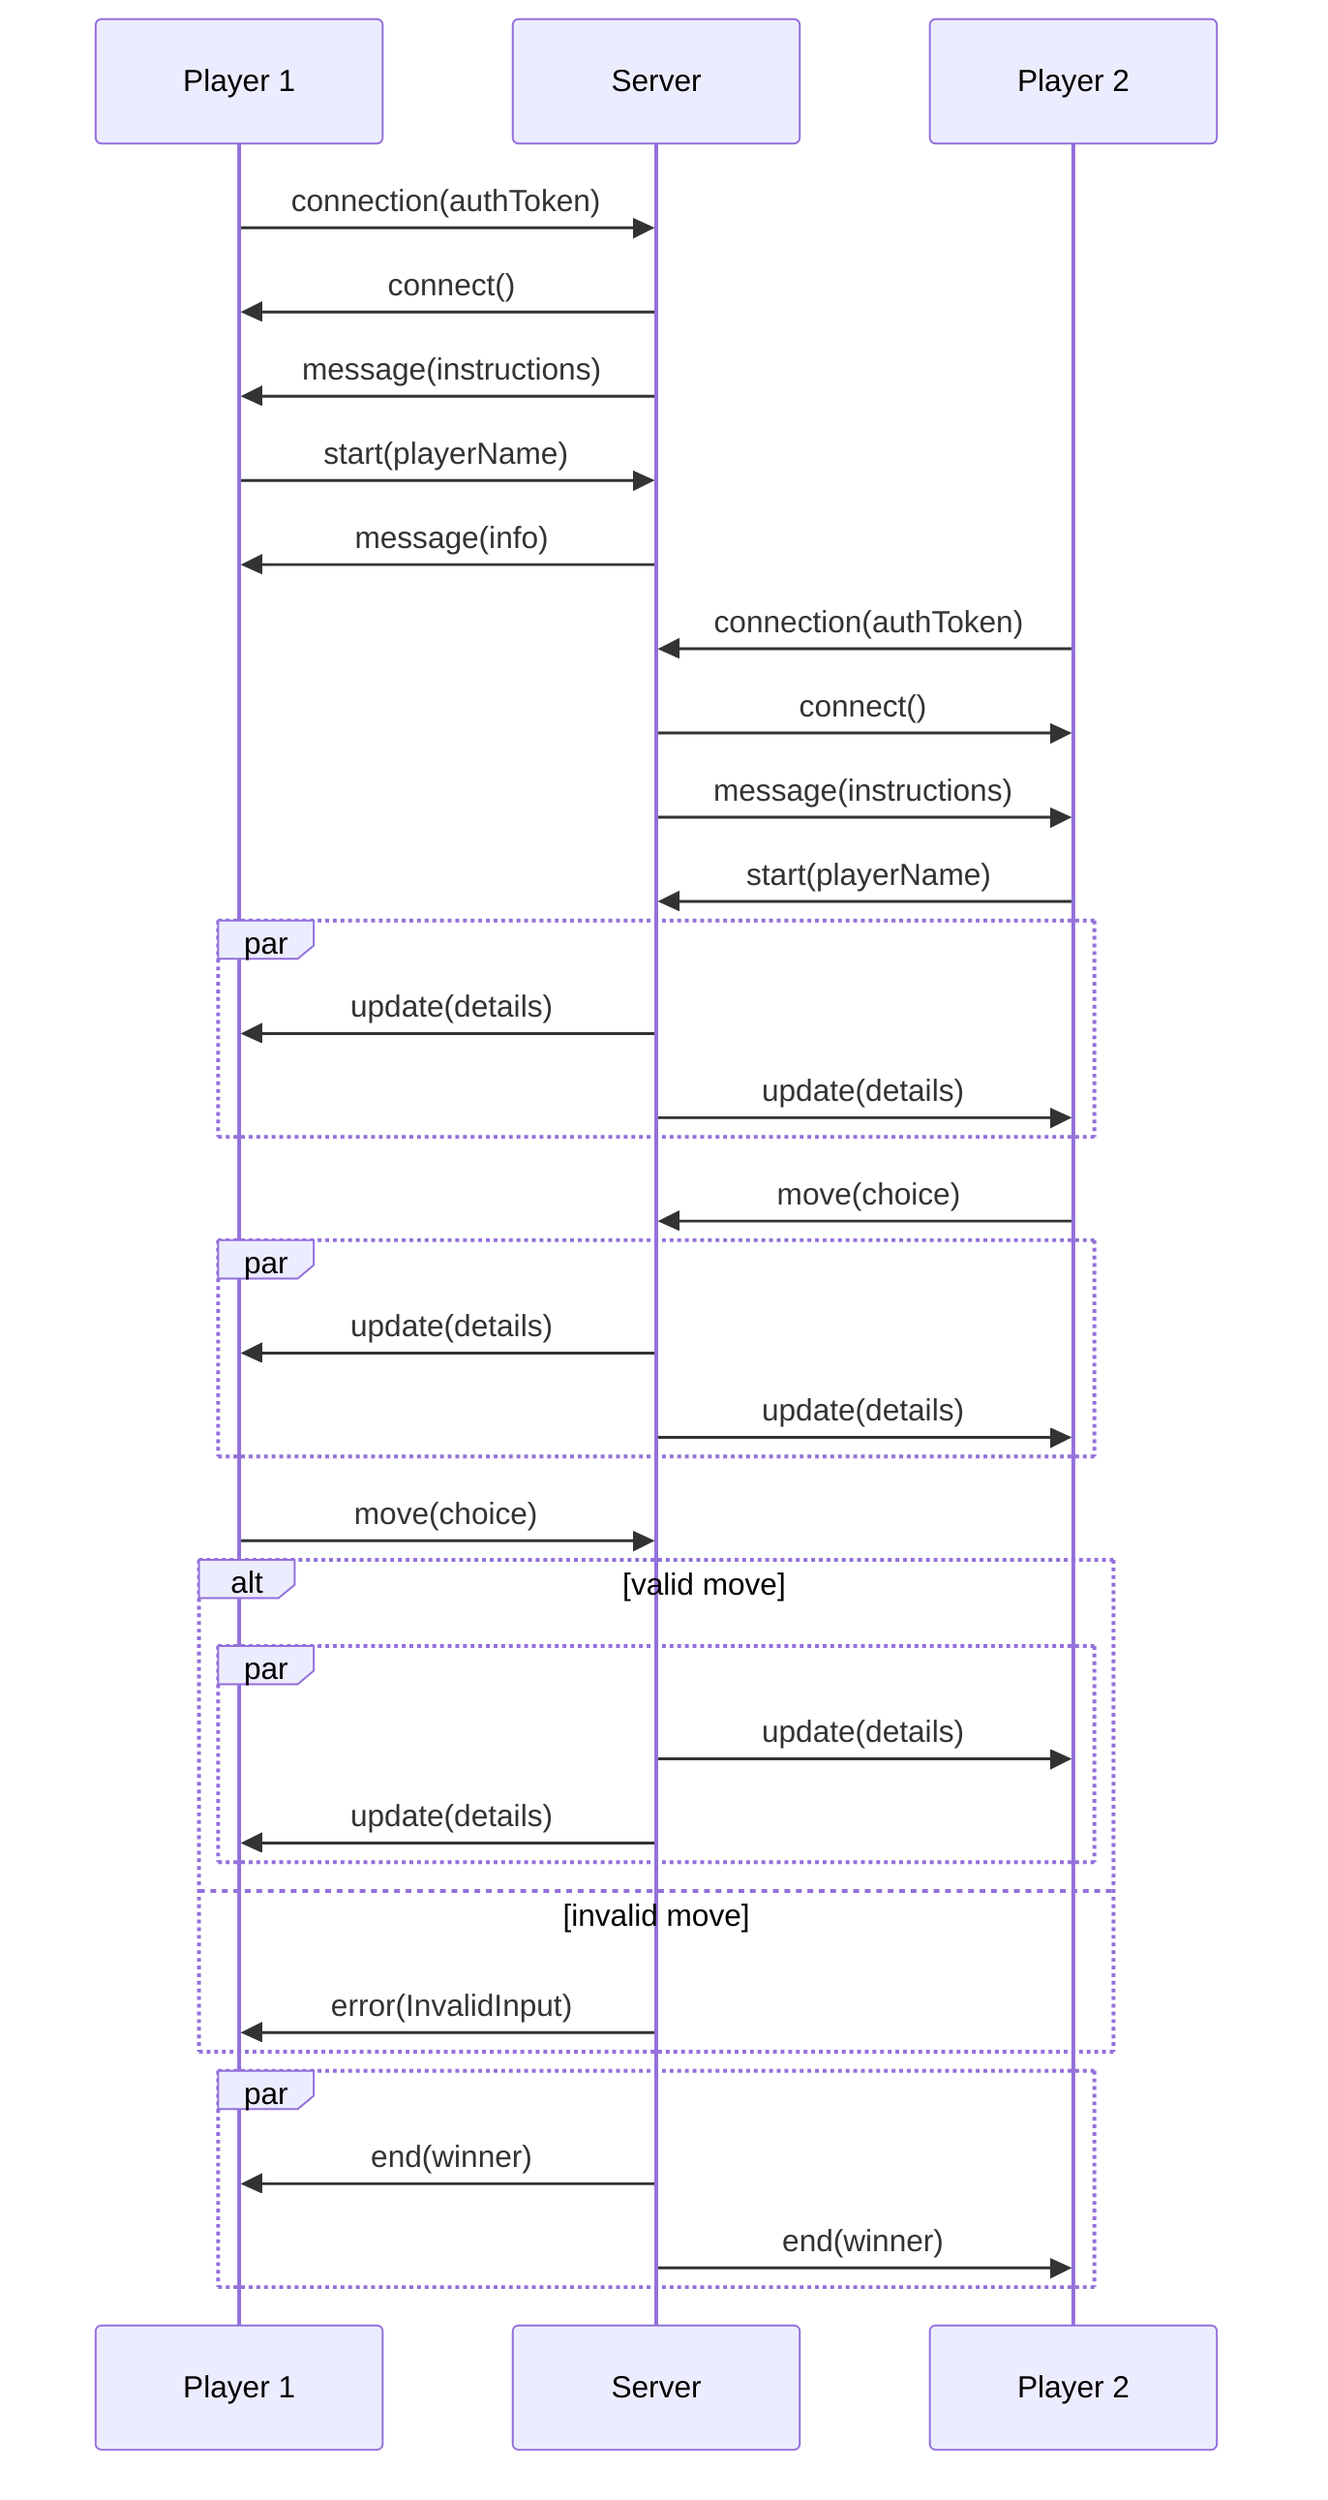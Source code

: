 sequenceDiagram
    Player 1->>Server: connection(authToken)
    Server->>Player 1: connect()
    Server->>Player 1: message(instructions)
    Player 1->>Server: start(playerName)
    Server->>Player 1: message(info)

    Player 2->>Server: connection(authToken)
    Server->>Player 2: connect()
    Server->>Player 2: message(instructions)
    Player 2->>Server: start(playerName)
    par
        Server->>Player 1: update(details)
        Server->>Player 2: update(details)
    end

    Player 2->>Server: move(choice)
    par
        Server->>Player 1: update(details)
        Server->>Player 2: update(details)
    end

    Player 1->>Server: move(choice)
    alt valid move
        par
            Server->>Player 2: update(details)
            Server->>Player 1: update(details)
        end
    else invalid move
        Server->>Player 1: error(InvalidInput)
    end

    par
        Server->>Player 1: end(winner)
        Server->>Player 2: end(winner)
    end